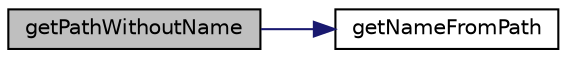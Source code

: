 digraph "getPathWithoutName"
{
 // LATEX_PDF_SIZE
  edge [fontname="Helvetica",fontsize="10",labelfontname="Helvetica",labelfontsize="10"];
  node [fontname="Helvetica",fontsize="10",shape=record];
  rankdir="LR";
  Node1 [label="getPathWithoutName",height=0.2,width=0.4,color="black", fillcolor="grey75", style="filled", fontcolor="black",tooltip="Returns only the path component of a path+file string."];
  Node1 -> Node2 [color="midnightblue",fontsize="10",style="solid",fontname="Helvetica"];
  Node2 [label="getNameFromPath",height=0.2,width=0.4,color="black", fillcolor="white", style="filled",URL="$v_d_i_s_k__utility_8c.html#a09d49f4e63cc7aeb8a22d3b845c48e03",tooltip="Returns the end of a path, which is the filename."];
}
